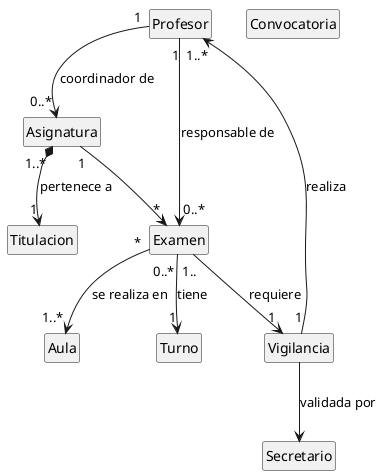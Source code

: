 ```plantuml
@startuml
hide empty fields 
hide empty attributes 
hide empty methods
hide empty members
hide circle

class Titulacion 
class Aula 
class Asignatura 
class Examen 
class Profesor 
class Turno

class Secretario
class Convocatoria 
class Vigilancia  

Asignatura  "1..*" *--> "1" Titulacion : pertenece a 
Asignatura "1" --> "*" Examen

Profesor "1" --> "0..*" Asignatura : coordinador de 
Profesor "1" --> "0..*" Examen : responsable de
Profesor "1..*" <-- "1" Vigilancia : realiza

Examen "*" --> "1..*" Aula : se realiza en 
Examen "1.." --> "1" Vigilancia : requiere 
Examen "0..*" --> "1" Turno : tiene 

Vigilancia --> Secretario : validada por

@enduml
```
